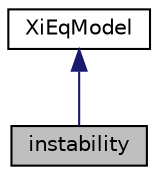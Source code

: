 digraph "instability"
{
  bgcolor="transparent";
  edge [fontname="Helvetica",fontsize="10",labelfontname="Helvetica",labelfontsize="10"];
  node [fontname="Helvetica",fontsize="10",shape=record];
  Node0 [label="instability",height=0.2,width=0.4,color="black", fillcolor="grey75", style="filled", fontcolor="black"];
  Node1 -> Node0 [dir="back",color="midnightblue",fontsize="10",style="solid",fontname="Helvetica"];
  Node1 [label="XiEqModel",height=0.2,width=0.4,color="black",URL="$a32949.html",tooltip="Base-class for all XiEq models used by the b-XiEq combustion model. The available models are : basicX..."];
}
